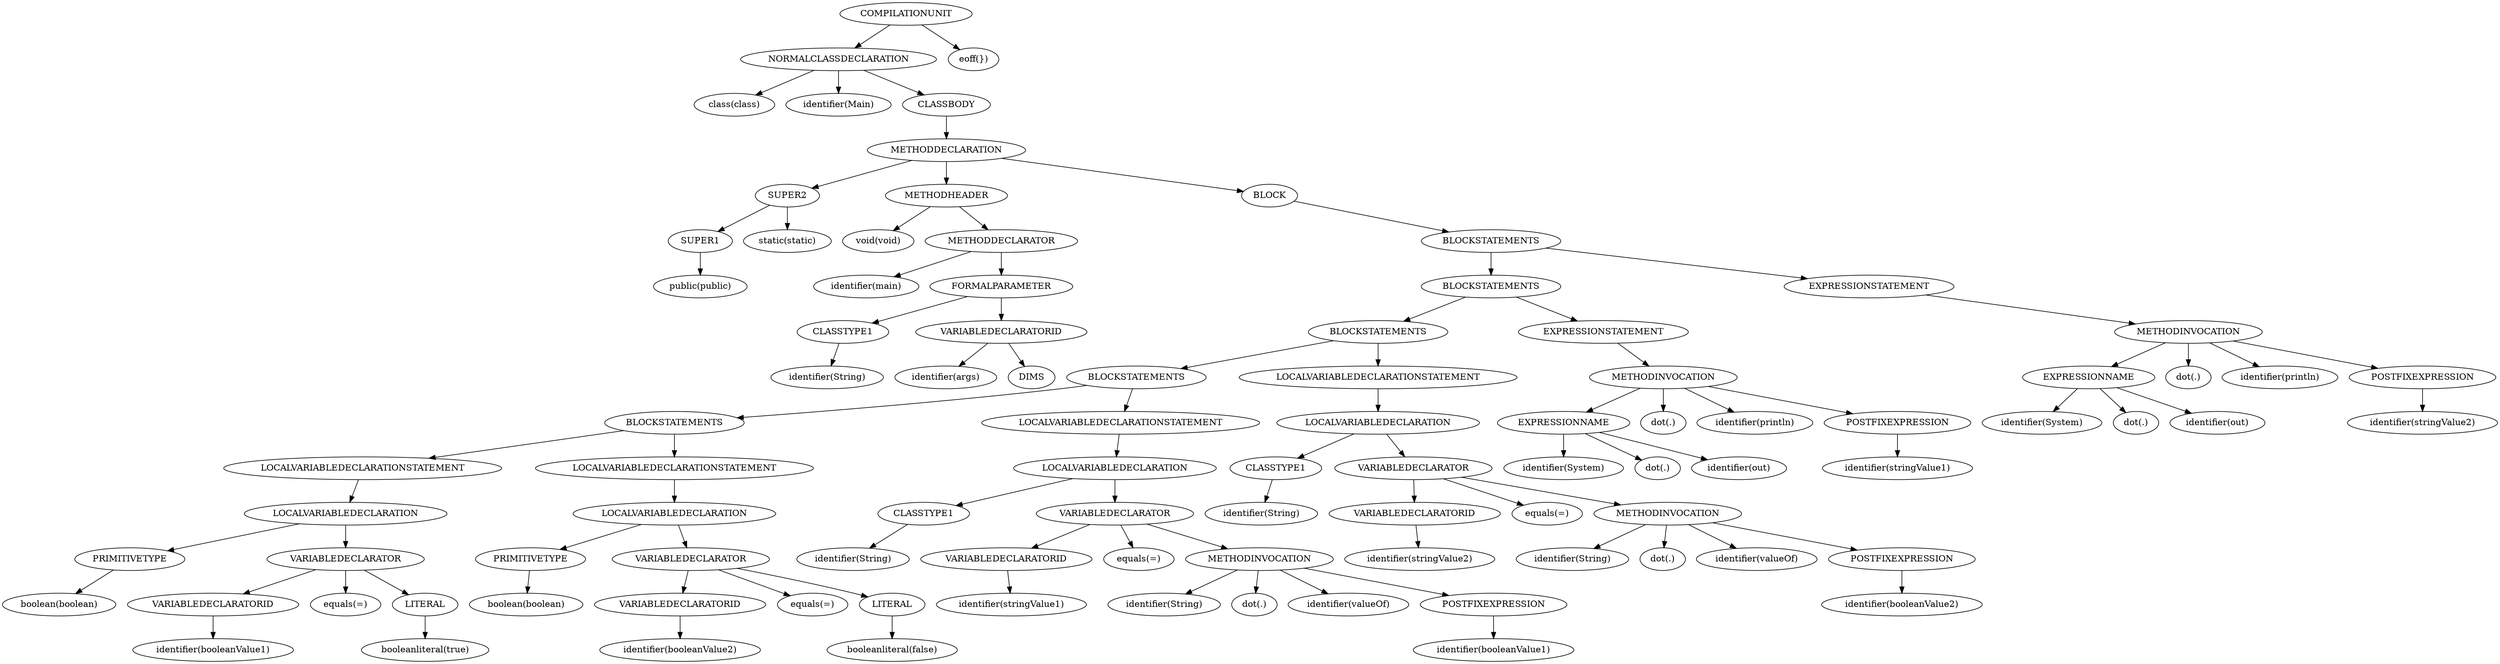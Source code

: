 digraph ASTVisual {
 ordering = out ;
10 [ label="SUPER1"]
20 [ label="public(public)"]
30 [ label="SUPER2"]
40 [ label="static(static)"]
50 [ label="CLASSTYPE1"]
60 [ label="identifier(String)"]
70 [ label="DIMS"]
80 [ label="VARIABLEDECLARATORID"]
90 [ label="identifier(args)"]
100 [ label="FORMALPARAMETER"]
110 [ label="METHODDECLARATOR"]
120 [ label="identifier(main)"]
130 [ label="METHODHEADER"]
140 [ label="void(void)"]
150 [ label="PRIMITIVETYPE"]
160 [ label="boolean(boolean)"]
170 [ label="VARIABLEDECLARATORID"]
180 [ label="identifier(booleanValue1)"]
190 [ label="LITERAL"]
200 [ label="booleanliteral(true)"]
210 [ label="VARIABLEDECLARATOR"]
220 [ label="equals(=)"]
230 [ label="LOCALVARIABLEDECLARATION"]
240 [ label="LOCALVARIABLEDECLARATIONSTATEMENT"]
250 [ label="PRIMITIVETYPE"]
260 [ label="boolean(boolean)"]
270 [ label="VARIABLEDECLARATORID"]
280 [ label="identifier(booleanValue2)"]
290 [ label="LITERAL"]
300 [ label="booleanliteral(false)"]
310 [ label="VARIABLEDECLARATOR"]
320 [ label="equals(=)"]
330 [ label="LOCALVARIABLEDECLARATION"]
340 [ label="LOCALVARIABLEDECLARATIONSTATEMENT"]
350 [ label="BLOCKSTATEMENTS"]
360 [ label="CLASSTYPE1"]
370 [ label="identifier(String)"]
380 [ label="VARIABLEDECLARATORID"]
390 [ label="identifier(stringValue1)"]
400 [ label="POSTFIXEXPRESSION"]
410 [ label="identifier(booleanValue1)"]
420 [ label="METHODINVOCATION"]
430 [ label="identifier(String)"]
440 [ label="dot(.)"]
450 [ label="identifier(valueOf)"]
460 [ label="VARIABLEDECLARATOR"]
470 [ label="equals(=)"]
480 [ label="LOCALVARIABLEDECLARATION"]
490 [ label="LOCALVARIABLEDECLARATIONSTATEMENT"]
500 [ label="BLOCKSTATEMENTS"]
510 [ label="CLASSTYPE1"]
520 [ label="identifier(String)"]
530 [ label="VARIABLEDECLARATORID"]
540 [ label="identifier(stringValue2)"]
550 [ label="POSTFIXEXPRESSION"]
560 [ label="identifier(booleanValue2)"]
570 [ label="METHODINVOCATION"]
580 [ label="identifier(String)"]
590 [ label="dot(.)"]
600 [ label="identifier(valueOf)"]
610 [ label="VARIABLEDECLARATOR"]
620 [ label="equals(=)"]
630 [ label="LOCALVARIABLEDECLARATION"]
640 [ label="LOCALVARIABLEDECLARATIONSTATEMENT"]
650 [ label="BLOCKSTATEMENTS"]
660 [ label="EXPRESSIONNAME"]
670 [ label="identifier(System)"]
680 [ label="dot(.)"]
690 [ label="identifier(out)"]
700 [ label="POSTFIXEXPRESSION"]
710 [ label="identifier(stringValue1)"]
720 [ label="METHODINVOCATION"]
730 [ label="dot(.)"]
740 [ label="identifier(println)"]
750 [ label="EXPRESSIONSTATEMENT"]
760 [ label="BLOCKSTATEMENTS"]
770 [ label="EXPRESSIONNAME"]
780 [ label="identifier(System)"]
790 [ label="dot(.)"]
800 [ label="identifier(out)"]
810 [ label="POSTFIXEXPRESSION"]
820 [ label="identifier(stringValue2)"]
830 [ label="METHODINVOCATION"]
840 [ label="dot(.)"]
850 [ label="identifier(println)"]
860 [ label="EXPRESSIONSTATEMENT"]
870 [ label="BLOCKSTATEMENTS"]
880 [ label="BLOCK"]
890 [ label="METHODDECLARATION"]
900 [ label="CLASSBODY"]
910 [ label="NORMALCLASSDECLARATION"]
920 [ label="class(class)"]
930 [ label="identifier(Main)"]
940 [ label="COMPILATIONUNIT"]
950 [ label="eoff(})"]
10 -> 20[ label=""]
30 -> 10[ label=""]
30 -> 40[ label=""]
50 -> 60[ label=""]
80 -> 90[ label=""]
80 -> 70[ label=""]
100 -> 50[ label=""]
100 -> 80[ label=""]
110 -> 120[ label=""]
110 -> 100[ label=""]
130 -> 140[ label=""]
130 -> 110[ label=""]
150 -> 160[ label=""]
170 -> 180[ label=""]
190 -> 200[ label=""]
210 -> 170[ label=""]
210 -> 220[ label=""]
210 -> 190[ label=""]
230 -> 150[ label=""]
230 -> 210[ label=""]
240 -> 230[ label=""]
250 -> 260[ label=""]
270 -> 280[ label=""]
290 -> 300[ label=""]
310 -> 270[ label=""]
310 -> 320[ label=""]
310 -> 290[ label=""]
330 -> 250[ label=""]
330 -> 310[ label=""]
340 -> 330[ label=""]
350 -> 240[ label=""]
350 -> 340[ label=""]
360 -> 370[ label=""]
380 -> 390[ label=""]
400 -> 410[ label=""]
420 -> 430[ label=""]
420 -> 440[ label=""]
420 -> 450[ label=""]
420 -> 400[ label=""]
460 -> 380[ label=""]
460 -> 470[ label=""]
460 -> 420[ label=""]
480 -> 360[ label=""]
480 -> 460[ label=""]
490 -> 480[ label=""]
500 -> 350[ label=""]
500 -> 490[ label=""]
510 -> 520[ label=""]
530 -> 540[ label=""]
550 -> 560[ label=""]
570 -> 580[ label=""]
570 -> 590[ label=""]
570 -> 600[ label=""]
570 -> 550[ label=""]
610 -> 530[ label=""]
610 -> 620[ label=""]
610 -> 570[ label=""]
630 -> 510[ label=""]
630 -> 610[ label=""]
640 -> 630[ label=""]
650 -> 500[ label=""]
650 -> 640[ label=""]
660 -> 670[ label=""]
660 -> 680[ label=""]
660 -> 690[ label=""]
700 -> 710[ label=""]
720 -> 660[ label=""]
720 -> 730[ label=""]
720 -> 740[ label=""]
720 -> 700[ label=""]
750 -> 720[ label=""]
760 -> 650[ label=""]
760 -> 750[ label=""]
770 -> 780[ label=""]
770 -> 790[ label=""]
770 -> 800[ label=""]
810 -> 820[ label=""]
830 -> 770[ label=""]
830 -> 840[ label=""]
830 -> 850[ label=""]
830 -> 810[ label=""]
860 -> 830[ label=""]
870 -> 760[ label=""]
870 -> 860[ label=""]
880 -> 870[ label=""]
890 -> 30[ label=""]
890 -> 130[ label=""]
890 -> 880[ label=""]
900 -> 890[ label=""]
910 -> 920[ label=""]
910 -> 930[ label=""]
910 -> 900[ label=""]
940 -> 910[ label=""]
940 -> 950[ label=""]
  }
